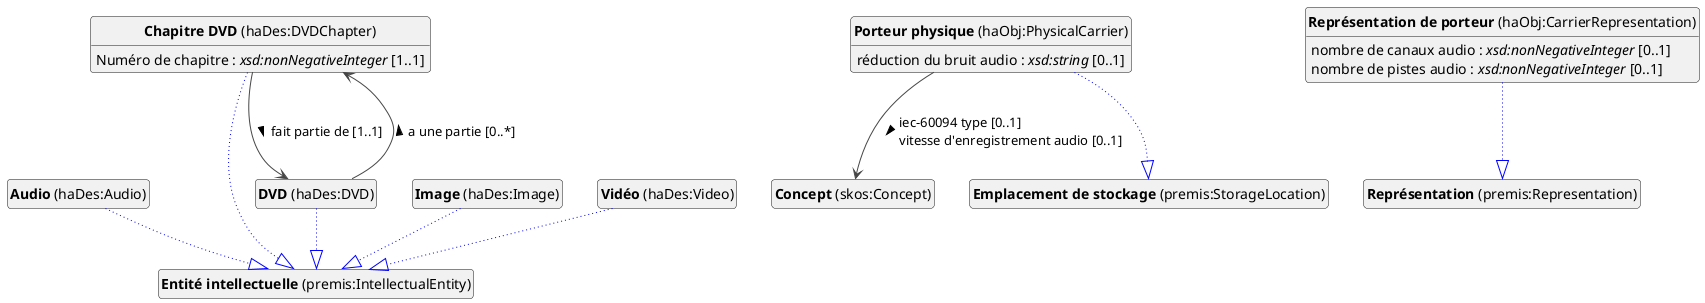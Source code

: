 @startuml
!theme vibrant
skinparam classFontSize 14
!define LIGHTORANGE
skinparam componentStyle uml2
skinparam wrapMessageWidth 1000
skinparam wrapWidth 1000
' skinparam ArrowColor #Maroon
' Remove shadows
skinparam shadowing false
'skinparam linetype polyline
skinparam ArrowMessageAlignment left
top to bottom direction


class "<b>Audio</b> (haDes:Audio)" as haDes_Audio [[#haDes%3AAudio]]
class "<b>Entité intellectuelle</b> (premis:IntellectualEntity)" as premis_IntellectualEntity [[#premis%3AIntellectualEntity]]
class "<b>Chapitre DVD</b> (haDes:DVDChapter)" as haDes_DVDChapter [[#haDes%3ADVDChapter]]
class "<b>Entité intellectuelle</b> (premis:IntellectualEntity)" as premis_IntellectualEntity [[#premis%3AIntellectualEntity]]
class "<b>Concept</b> (skos:Concept)" as skos_Concept [[../../terms/fr#skos%3AConcept]]
class "<b>DVD</b> (haDes:DVD)" as haDes_DVD [[#haDes%3ADVD]]
class "<b>Entité intellectuelle</b> (premis:IntellectualEntity)" as premis_IntellectualEntity [[#premis%3AIntellectualEntity]]
class "<b>Image</b> (haDes:Image)" as haDes_Image [[#haDes%3AImage]]
class "<b>Entité intellectuelle</b> (premis:IntellectualEntity)" as premis_IntellectualEntity [[#premis%3AIntellectualEntity]]
class "<b>Porteur physique</b> (haObj:PhysicalCarrier)" as haObj_PhysicalCarrier [[#haObj%3APhysicalCarrier]]
class "<b>Emplacement de stockage</b> (premis:StorageLocation)" as premis_StorageLocation [[#premis%3AStorageLocation]]
class "<b>Représentation de porteur</b> (haObj:CarrierRepresentation)" as haObj_CarrierRepresentation [[#haObj%3ACarrierRepresentation]]
class "<b>Représentation</b> (premis:Representation)" as premis_Representation [[#premis%3ARepresentation]]
class "<b>Vidéo</b> (haDes:Video)" as haDes_Video [[#haDes%3AVideo]]
class "<b>Entité intellectuelle</b> (premis:IntellectualEntity)" as premis_IntellectualEntity [[#premis%3AIntellectualEntity]]

haDes_Audio --|> premis_IntellectualEntity #blue;line.dotted;text:blue


haDes_DVDChapter --|> premis_IntellectualEntity #blue;line.dotted;text:blue

haDes_DVDChapter : Numéro de chapitre : <i>xsd:nonNegativeInteger</i> [1..1]
haDes_DVDChapter --> haDes_DVD :fait partie de [1..1]  > 




haDes_DVD --|> premis_IntellectualEntity #blue;line.dotted;text:blue

haDes_DVD --> haDes_DVDChapter :a une partie [0..*]  > 

haDes_Image --|> premis_IntellectualEntity #blue;line.dotted;text:blue


haObj_PhysicalCarrier --|> premis_StorageLocation #blue;line.dotted;text:blue

haObj_PhysicalCarrier : réduction du bruit audio : <i>xsd:string</i> [0..1]
haObj_PhysicalCarrier --> skos_Concept :iec-60094 type [0..1]  \lvitesse d'enregistrement audio [0..1]  > 


haObj_CarrierRepresentation --|> premis_Representation #blue;line.dotted;text:blue

haObj_CarrierRepresentation : nombre de canaux audio : <i>xsd:nonNegativeInteger</i> [0..1]
haObj_CarrierRepresentation : nombre de pistes audio : <i>xsd:nonNegativeInteger</i> [0..1]


haDes_Video --|> premis_IntellectualEntity #blue;line.dotted;text:blue



hide circle
hide methods
hide empty members
@enduml


